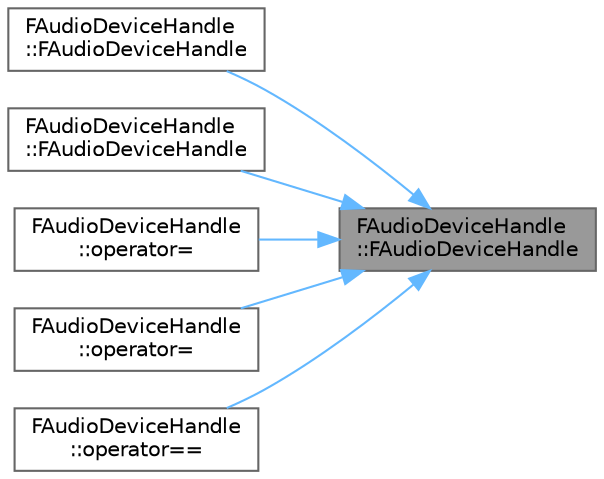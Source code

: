 digraph "FAudioDeviceHandle::FAudioDeviceHandle"
{
 // INTERACTIVE_SVG=YES
 // LATEX_PDF_SIZE
  bgcolor="transparent";
  edge [fontname=Helvetica,fontsize=10,labelfontname=Helvetica,labelfontsize=10];
  node [fontname=Helvetica,fontsize=10,shape=box,height=0.2,width=0.4];
  rankdir="RL";
  Node1 [id="Node000001",label="FAudioDeviceHandle\l::FAudioDeviceHandle",height=0.2,width=0.4,color="gray40", fillcolor="grey60", style="filled", fontcolor="black",tooltip=" "];
  Node1 -> Node2 [id="edge1_Node000001_Node000002",dir="back",color="steelblue1",style="solid",tooltip=" "];
  Node2 [id="Node000002",label="FAudioDeviceHandle\l::FAudioDeviceHandle",height=0.2,width=0.4,color="grey40", fillcolor="white", style="filled",URL="$d7/da1/classFAudioDeviceHandle.html#ad2a35a4d4350a9e8b520057c032407b3",tooltip=" "];
  Node1 -> Node3 [id="edge2_Node000001_Node000003",dir="back",color="steelblue1",style="solid",tooltip=" "];
  Node3 [id="Node000003",label="FAudioDeviceHandle\l::FAudioDeviceHandle",height=0.2,width=0.4,color="grey40", fillcolor="white", style="filled",URL="$d7/da1/classFAudioDeviceHandle.html#a25f12d096c7059b38dda12414be42313",tooltip=" "];
  Node1 -> Node4 [id="edge3_Node000001_Node000004",dir="back",color="steelblue1",style="solid",tooltip=" "];
  Node4 [id="Node000004",label="FAudioDeviceHandle\l::operator=",height=0.2,width=0.4,color="grey40", fillcolor="white", style="filled",URL="$d7/da1/classFAudioDeviceHandle.html#a67626d4fb3a898eb25a7159ea160af31",tooltip=" "];
  Node1 -> Node5 [id="edge4_Node000001_Node000005",dir="back",color="steelblue1",style="solid",tooltip=" "];
  Node5 [id="Node000005",label="FAudioDeviceHandle\l::operator=",height=0.2,width=0.4,color="grey40", fillcolor="white", style="filled",URL="$d7/da1/classFAudioDeviceHandle.html#a9435876984d155b9b50806fd5c8552eb",tooltip=" "];
  Node1 -> Node6 [id="edge5_Node000001_Node000006",dir="back",color="steelblue1",style="solid",tooltip=" "];
  Node6 [id="Node000006",label="FAudioDeviceHandle\l::operator==",height=0.2,width=0.4,color="grey40", fillcolor="white", style="filled",URL="$d7/da1/classFAudioDeviceHandle.html#a0e419f9048ec412c76295b638e4552cf",tooltip=" "];
}

